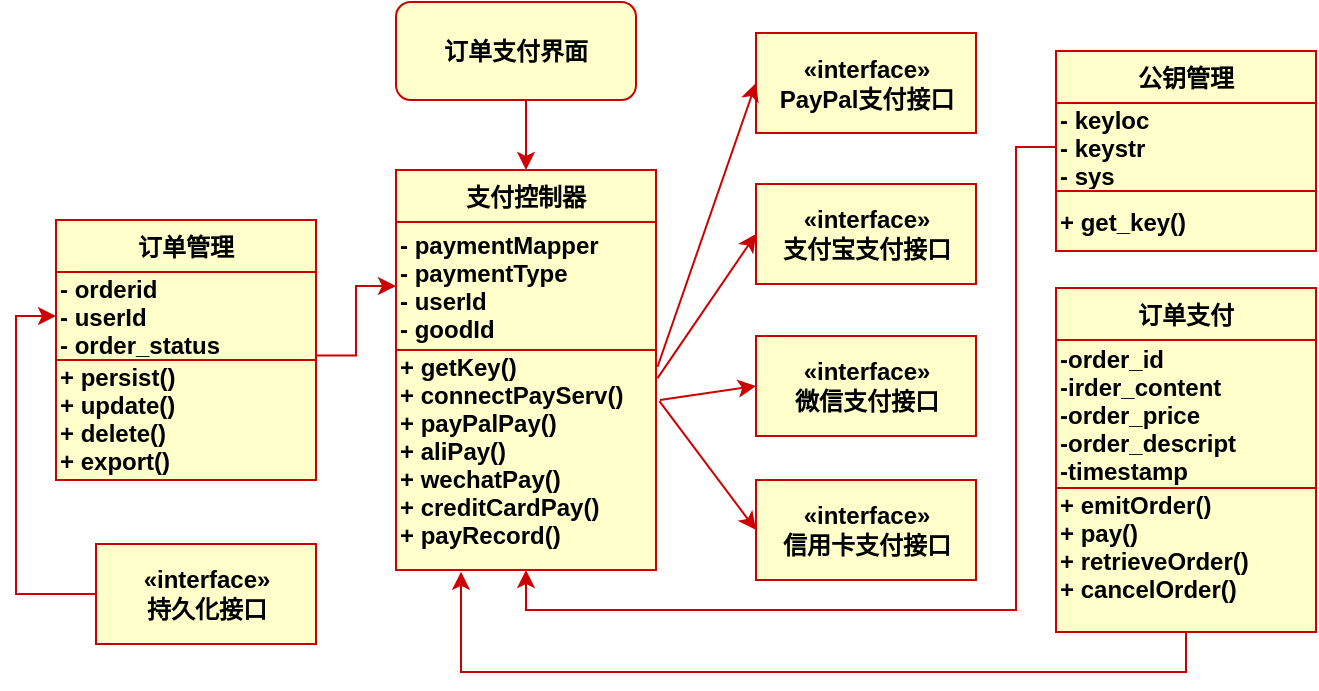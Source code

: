 <mxfile version="11.0.5" type="github"><diagram name="Page-1" id="c4acf3e9-155e-7222-9cf6-157b1a14988f"><mxGraphModel dx="2035" dy="1696" grid="1" gridSize="10" guides="1" tooltips="1" connect="1" arrows="1" fold="1" page="1" pageScale="1" pageWidth="850" pageHeight="1100" background="#ffffff" math="0" shadow="0"><root><mxCell id="0"/><mxCell id="1" parent="0"/><mxCell id="I-PTcZEypuZ6dtIS7MOa-42" style="edgeStyle=orthogonalEdgeStyle;rounded=0;orthogonalLoop=1;jettySize=auto;html=1;exitX=0.5;exitY=1;exitDx=0;exitDy=0;entryX=0.5;entryY=0;entryDx=0;entryDy=0;fontStyle=1;strokeColor=#CC0000;" edge="1" parent="1" source="fhbrjt48nrRsmiYLzGj1-1" target="I-PTcZEypuZ6dtIS7MOa-10"><mxGeometry relative="1" as="geometry"/></mxCell><mxCell id="fhbrjt48nrRsmiYLzGj1-1" value="订单支付界面" style="rounded=1;whiteSpace=wrap;html=1;fillColor=#FFFFCC;strokeColor=#CC0000;strokeWidth=1;fontStyle=1" parent="1" vertex="1"><mxGeometry x="50" y="-40" width="120" height="49" as="geometry"/></mxCell><mxCell id="I-PTcZEypuZ6dtIS7MOa-5" value="«interface»&lt;br&gt;&lt;span&gt;支付宝支付接口&lt;/span&gt;" style="html=1;strokeColor=#CC0000;strokeWidth=1;fillColor=#FFFFCC;fontStyle=1" vertex="1" parent="1"><mxGeometry x="230" y="51" width="110" height="50" as="geometry"/></mxCell><mxCell id="I-PTcZEypuZ6dtIS7MOa-10" value="支付控制器" style="swimlane;fontStyle=1;align=center;verticalAlign=top;childLayout=stackLayout;horizontal=1;startSize=26;horizontalStack=0;resizeParent=1;resizeParentMax=0;resizeLast=0;collapsible=1;marginBottom=0;strokeColor=#CC0000;strokeWidth=1;fillColor=#FFFFCC;" vertex="1" parent="1"><mxGeometry x="50" y="44" width="130" height="200" as="geometry"/></mxCell><mxCell id="I-PTcZEypuZ6dtIS7MOa-11" value="- paymentMapper&#10;- paymentType&#10;- userId&#10;- goodId" style="text;strokeColor=#CC0000;fillColor=#FFFFCC;align=left;verticalAlign=middle;overflow=hidden;rotatable=0;points=[[0,0.5],[1,0.5]];portConstraint=eastwest;strokeWidth=1;fontStyle=1;gradientColor=none;" vertex="1" parent="I-PTcZEypuZ6dtIS7MOa-10"><mxGeometry y="26" width="130" height="64" as="geometry"/></mxCell><mxCell id="I-PTcZEypuZ6dtIS7MOa-12" value="" style="line;strokeWidth=1;fillColor=#000000;align=left;verticalAlign=middle;spacingTop=-1;spacingLeft=3;spacingRight=3;rotatable=0;labelPosition=right;points=[];portConstraint=eastwest;strokeColor=#FF3333;fontStyle=1" vertex="1" parent="I-PTcZEypuZ6dtIS7MOa-10"><mxGeometry y="90" width="130" as="geometry"/></mxCell><mxCell id="I-PTcZEypuZ6dtIS7MOa-13" value="+ getKey()&#10;+ connectPayServ()&#10;+ payPalPay()&#10;+ aliPay()&#10;+ wechatPay()&#10;+ creditCardPay()&#10;+ payRecord()&#10;&#10;" style="text;strokeColor=#CC0000;fillColor=#FFFFCC;align=left;verticalAlign=middle;overflow=hidden;rotatable=0;points=[[0,0.5],[1,0.5]];portConstraint=eastwest;strokeWidth=1;fontStyle=1;gradientColor=none;" vertex="1" parent="I-PTcZEypuZ6dtIS7MOa-10"><mxGeometry y="90" width="130" height="110" as="geometry"/></mxCell><mxCell id="I-PTcZEypuZ6dtIS7MOa-23" value="«interface»&lt;br&gt;&lt;span&gt;微信支付接口&lt;/span&gt;" style="html=1;strokeColor=#CC0000;strokeWidth=1;fillColor=#FFFFCC;fontStyle=1" vertex="1" parent="1"><mxGeometry x="230" y="127" width="110" height="50" as="geometry"/></mxCell><mxCell id="I-PTcZEypuZ6dtIS7MOa-24" value="«interface»&lt;br&gt;&lt;span&gt;信用卡支付接口&lt;/span&gt;" style="html=1;strokeColor=#CC0000;strokeWidth=1;fillColor=#FFFFCC;fontStyle=1;gradientColor=none;" vertex="1" parent="1"><mxGeometry x="230" y="199" width="110" height="50" as="geometry"/></mxCell><mxCell id="I-PTcZEypuZ6dtIS7MOa-25" value="«interface»&lt;br&gt;&lt;span&gt;PayPal支付接口&lt;/span&gt;" style="html=1;strokeColor=#CC0000;strokeWidth=1;fillColor=#FFFFCC;fontStyle=1" vertex="1" parent="1"><mxGeometry x="230" y="-24.5" width="110" height="50" as="geometry"/></mxCell><mxCell id="I-PTcZEypuZ6dtIS7MOa-38" value="" style="edgeStyle=orthogonalEdgeStyle;rounded=0;orthogonalLoop=1;jettySize=auto;html=1;entryX=0;entryY=0.5;entryDx=0;entryDy=0;fontStyle=1;strokeColor=#CC0000;" edge="1" parent="1" source="I-PTcZEypuZ6dtIS7MOa-30" target="I-PTcZEypuZ6dtIS7MOa-49"><mxGeometry relative="1" as="geometry"><mxPoint x="-120" y="185.286" as="targetPoint"/><Array as="points"><mxPoint x="-140" y="256"/><mxPoint x="-140" y="117"/></Array></mxGeometry></mxCell><mxCell id="I-PTcZEypuZ6dtIS7MOa-30" value="«interface»&lt;br&gt;&lt;span&gt;持久化接口&lt;/span&gt;" style="html=1;strokeColor=#CC0000;strokeWidth=1;fillColor=#FFFFCC;fontStyle=1" vertex="1" parent="1"><mxGeometry x="-100" y="231" width="110" height="50" as="geometry"/></mxCell><mxCell id="I-PTcZEypuZ6dtIS7MOa-31" value="" style="endArrow=classic;html=1;entryX=0;entryY=0.5;entryDx=0;entryDy=0;exitX=1.006;exitY=0.076;exitDx=0;exitDy=0;exitPerimeter=0;fontStyle=1;strokeColor=#CC0000;" edge="1" parent="1" source="I-PTcZEypuZ6dtIS7MOa-13" target="I-PTcZEypuZ6dtIS7MOa-25"><mxGeometry width="50" height="50" relative="1" as="geometry"><mxPoint x="680" y="110" as="sourcePoint"/><mxPoint x="730" y="60" as="targetPoint"/></mxGeometry></mxCell><mxCell id="I-PTcZEypuZ6dtIS7MOa-32" value="" style="endArrow=classic;html=1;entryX=0;entryY=0.5;entryDx=0;entryDy=0;exitX=1.006;exitY=0.128;exitDx=0;exitDy=0;exitPerimeter=0;fontStyle=1;strokeColor=#CC0000;" edge="1" parent="1" source="I-PTcZEypuZ6dtIS7MOa-13" target="I-PTcZEypuZ6dtIS7MOa-5"><mxGeometry width="50" height="50" relative="1" as="geometry"><mxPoint x="190.78" y="160.512" as="sourcePoint"/><mxPoint x="240" y="10.5" as="targetPoint"/></mxGeometry></mxCell><mxCell id="I-PTcZEypuZ6dtIS7MOa-33" value="" style="endArrow=classic;html=1;entryX=0;entryY=0.5;entryDx=0;entryDy=0;fontStyle=1;strokeColor=#CC0000;" edge="1" parent="1" target="I-PTcZEypuZ6dtIS7MOa-23"><mxGeometry width="50" height="50" relative="1" as="geometry"><mxPoint x="182" y="159" as="sourcePoint"/><mxPoint x="250" y="20.5" as="targetPoint"/></mxGeometry></mxCell><mxCell id="I-PTcZEypuZ6dtIS7MOa-34" value="" style="endArrow=classic;html=1;exitX=1.013;exitY=0.232;exitDx=0;exitDy=0;exitPerimeter=0;entryX=0;entryY=0.5;entryDx=0;entryDy=0;fontStyle=1;strokeColor=#CC0000;" edge="1" parent="1" source="I-PTcZEypuZ6dtIS7MOa-13" target="I-PTcZEypuZ6dtIS7MOa-24"><mxGeometry width="50" height="50" relative="1" as="geometry"><mxPoint x="210.78" y="180.512" as="sourcePoint"/><mxPoint x="260" y="30.5" as="targetPoint"/></mxGeometry></mxCell><mxCell id="I-PTcZEypuZ6dtIS7MOa-39" value="" style="edgeStyle=orthogonalEdgeStyle;rounded=0;orthogonalLoop=1;jettySize=auto;html=1;exitX=1.001;exitY=-0.038;exitDx=0;exitDy=0;exitPerimeter=0;fontStyle=1;strokeColor=#CC0000;" edge="1" parent="1" source="I-PTcZEypuZ6dtIS7MOa-51" target="I-PTcZEypuZ6dtIS7MOa-11"><mxGeometry relative="1" as="geometry"><mxPoint x="10" y="133.286" as="sourcePoint"/></mxGeometry></mxCell><mxCell id="I-PTcZEypuZ6dtIS7MOa-43" value="公钥管理" style="swimlane;fontStyle=1;align=center;verticalAlign=top;childLayout=stackLayout;horizontal=1;startSize=26;horizontalStack=0;resizeParent=1;resizeParentMax=0;resizeLast=0;collapsible=1;marginBottom=0;strokeColor=#CC0000;strokeWidth=1;fillColor=#FFFFCC;" vertex="1" parent="1"><mxGeometry x="380" y="-15.5" width="130" height="100" as="geometry"/></mxCell><mxCell id="I-PTcZEypuZ6dtIS7MOa-44" value="- keyloc&#10;- keystr&#10;- sys&#10;" style="text;strokeColor=#CC0000;fillColor=#FFFFCC;align=left;verticalAlign=middle;overflow=hidden;rotatable=0;points=[[0,0.5],[1,0.5]];portConstraint=eastwest;strokeWidth=1;fontStyle=1;gradientColor=none;" vertex="1" parent="I-PTcZEypuZ6dtIS7MOa-43"><mxGeometry y="26" width="130" height="44" as="geometry"/></mxCell><mxCell id="I-PTcZEypuZ6dtIS7MOa-45" value="" style="line;strokeWidth=1;fillColor=none;align=left;verticalAlign=middle;spacingTop=-1;spacingLeft=3;spacingRight=3;rotatable=0;labelPosition=right;points=[];portConstraint=eastwest;fontStyle=1" vertex="1" parent="I-PTcZEypuZ6dtIS7MOa-43"><mxGeometry y="70" width="130" as="geometry"/></mxCell><mxCell id="I-PTcZEypuZ6dtIS7MOa-46" value="+ get_key()" style="text;strokeColor=#CC0000;fillColor=#FFFFCC;align=left;verticalAlign=middle;overflow=hidden;rotatable=0;points=[[0,0.5],[1,0.5]];portConstraint=eastwest;strokeWidth=1;fontStyle=1;gradientColor=none;" vertex="1" parent="I-PTcZEypuZ6dtIS7MOa-43"><mxGeometry y="70" width="130" height="30" as="geometry"/></mxCell><mxCell id="I-PTcZEypuZ6dtIS7MOa-48" value="订单管理" style="swimlane;fontStyle=1;align=center;verticalAlign=top;childLayout=stackLayout;horizontal=1;startSize=26;horizontalStack=0;resizeParent=1;resizeParentMax=0;resizeLast=0;collapsible=1;marginBottom=0;strokeColor=#CC0000;strokeWidth=1;fillColor=#FFFFCC;" vertex="1" parent="1"><mxGeometry x="-120" y="69" width="130" height="130" as="geometry"/></mxCell><mxCell id="I-PTcZEypuZ6dtIS7MOa-49" value="- orderid&#10;- userId&#10;- order_status&#10;" style="text;strokeColor=#CC0000;fillColor=#FFFFCC;align=left;verticalAlign=middle;overflow=hidden;rotatable=0;points=[[0,0.5],[1,0.5]];portConstraint=eastwest;strokeWidth=1;fontStyle=1;gradientColor=none;" vertex="1" parent="I-PTcZEypuZ6dtIS7MOa-48"><mxGeometry y="26" width="130" height="44" as="geometry"/></mxCell><mxCell id="I-PTcZEypuZ6dtIS7MOa-50" value="" style="line;strokeWidth=1;fillColor=none;align=left;verticalAlign=middle;spacingTop=-1;spacingLeft=3;spacingRight=3;rotatable=0;labelPosition=right;points=[];portConstraint=eastwest;fontStyle=1" vertex="1" parent="I-PTcZEypuZ6dtIS7MOa-48"><mxGeometry y="70" width="130" as="geometry"/></mxCell><mxCell id="I-PTcZEypuZ6dtIS7MOa-51" value="+ persist()&#10;+ update()&#10;+ delete()&#10;+ export()&#10;&#10;" style="text;strokeColor=#CC0000;fillColor=#FFFFCC;align=left;verticalAlign=middle;overflow=hidden;rotatable=0;points=[[0,0.5],[1,0.5]];portConstraint=eastwest;strokeWidth=1;fontStyle=1;gradientColor=none;" vertex="1" parent="I-PTcZEypuZ6dtIS7MOa-48"><mxGeometry y="70" width="130" height="60" as="geometry"/></mxCell><mxCell id="I-PTcZEypuZ6dtIS7MOa-54" style="edgeStyle=orthogonalEdgeStyle;rounded=0;orthogonalLoop=1;jettySize=auto;html=1;exitX=0.5;exitY=1;exitDx=0;exitDy=0;entryX=0.25;entryY=1.008;entryDx=0;entryDy=0;entryPerimeter=0;strokeColor=#CC0000;" edge="1" parent="1" source="I-PTcZEypuZ6dtIS7MOa-1" target="I-PTcZEypuZ6dtIS7MOa-13"><mxGeometry relative="1" as="geometry"/></mxCell><mxCell id="I-PTcZEypuZ6dtIS7MOa-1" value="订单支付" style="swimlane;fontStyle=1;align=center;verticalAlign=top;childLayout=stackLayout;horizontal=1;startSize=26;horizontalStack=0;resizeParent=1;resizeParentMax=0;resizeLast=0;collapsible=1;marginBottom=0;strokeColor=#CC0000;strokeWidth=1;fillColor=#FFFFCC;" vertex="1" parent="1"><mxGeometry x="380" y="103" width="130" height="172" as="geometry"/></mxCell><mxCell id="I-PTcZEypuZ6dtIS7MOa-2" value="-order_id&#10;-irder_content&#10;-order_price&#10;-order_descript&#10;-timestamp" style="text;strokeColor=#CC0000;fillColor=#FFFFCC;align=left;verticalAlign=middle;overflow=hidden;rotatable=0;points=[[0,0.5],[1,0.5]];portConstraint=eastwest;strokeWidth=1;fontStyle=1;gradientColor=none;" vertex="1" parent="I-PTcZEypuZ6dtIS7MOa-1"><mxGeometry y="26" width="130" height="74" as="geometry"/></mxCell><mxCell id="I-PTcZEypuZ6dtIS7MOa-3" value="" style="line;strokeWidth=1;fillColor=none;align=left;verticalAlign=middle;spacingTop=-1;spacingLeft=3;spacingRight=3;rotatable=0;labelPosition=right;points=[];portConstraint=eastwest;fontStyle=1" vertex="1" parent="I-PTcZEypuZ6dtIS7MOa-1"><mxGeometry y="100" width="130" as="geometry"/></mxCell><mxCell id="I-PTcZEypuZ6dtIS7MOa-4" value="+ emitOrder()&#10;+ pay()&#10;+ retrieveOrder()&#10;+ cancelOrder()&#10;&#10;" style="text;strokeColor=#CC0000;fillColor=#FFFFCC;align=left;verticalAlign=middle;overflow=hidden;rotatable=0;points=[[0,0.5],[1,0.5]];portConstraint=eastwest;strokeWidth=1;fontStyle=1;gradientColor=none;" vertex="1" parent="I-PTcZEypuZ6dtIS7MOa-1"><mxGeometry y="100" width="130" height="72" as="geometry"/></mxCell><mxCell id="I-PTcZEypuZ6dtIS7MOa-53" style="edgeStyle=orthogonalEdgeStyle;rounded=0;orthogonalLoop=1;jettySize=auto;html=1;exitX=0;exitY=0.5;exitDx=0;exitDy=0;entryX=0.5;entryY=1;entryDx=0;entryDy=0;strokeColor=#CC0000;" edge="1" parent="1" source="I-PTcZEypuZ6dtIS7MOa-44" target="I-PTcZEypuZ6dtIS7MOa-10"><mxGeometry relative="1" as="geometry"><Array as="points"><mxPoint x="360" y="32"/><mxPoint x="360" y="264"/><mxPoint x="115" y="264"/></Array></mxGeometry></mxCell></root></mxGraphModel></diagram></mxfile>